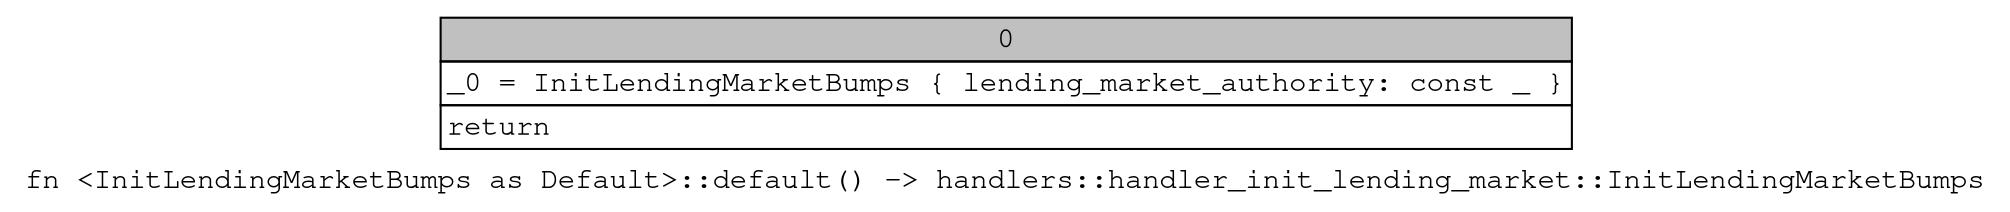 digraph Mir_0_3922 {
    graph [fontname="Courier, monospace"];
    node [fontname="Courier, monospace"];
    edge [fontname="Courier, monospace"];
    label=<fn &lt;InitLendingMarketBumps as Default&gt;::default() -&gt; handlers::handler_init_lending_market::InitLendingMarketBumps<br align="left"/>>;
    bb0__0_3922 [shape="none", label=<<table border="0" cellborder="1" cellspacing="0"><tr><td bgcolor="gray" align="center" colspan="1">0</td></tr><tr><td align="left" balign="left">_0 = InitLendingMarketBumps { lending_market_authority: const _ }<br/></td></tr><tr><td align="left">return</td></tr></table>>];
}
